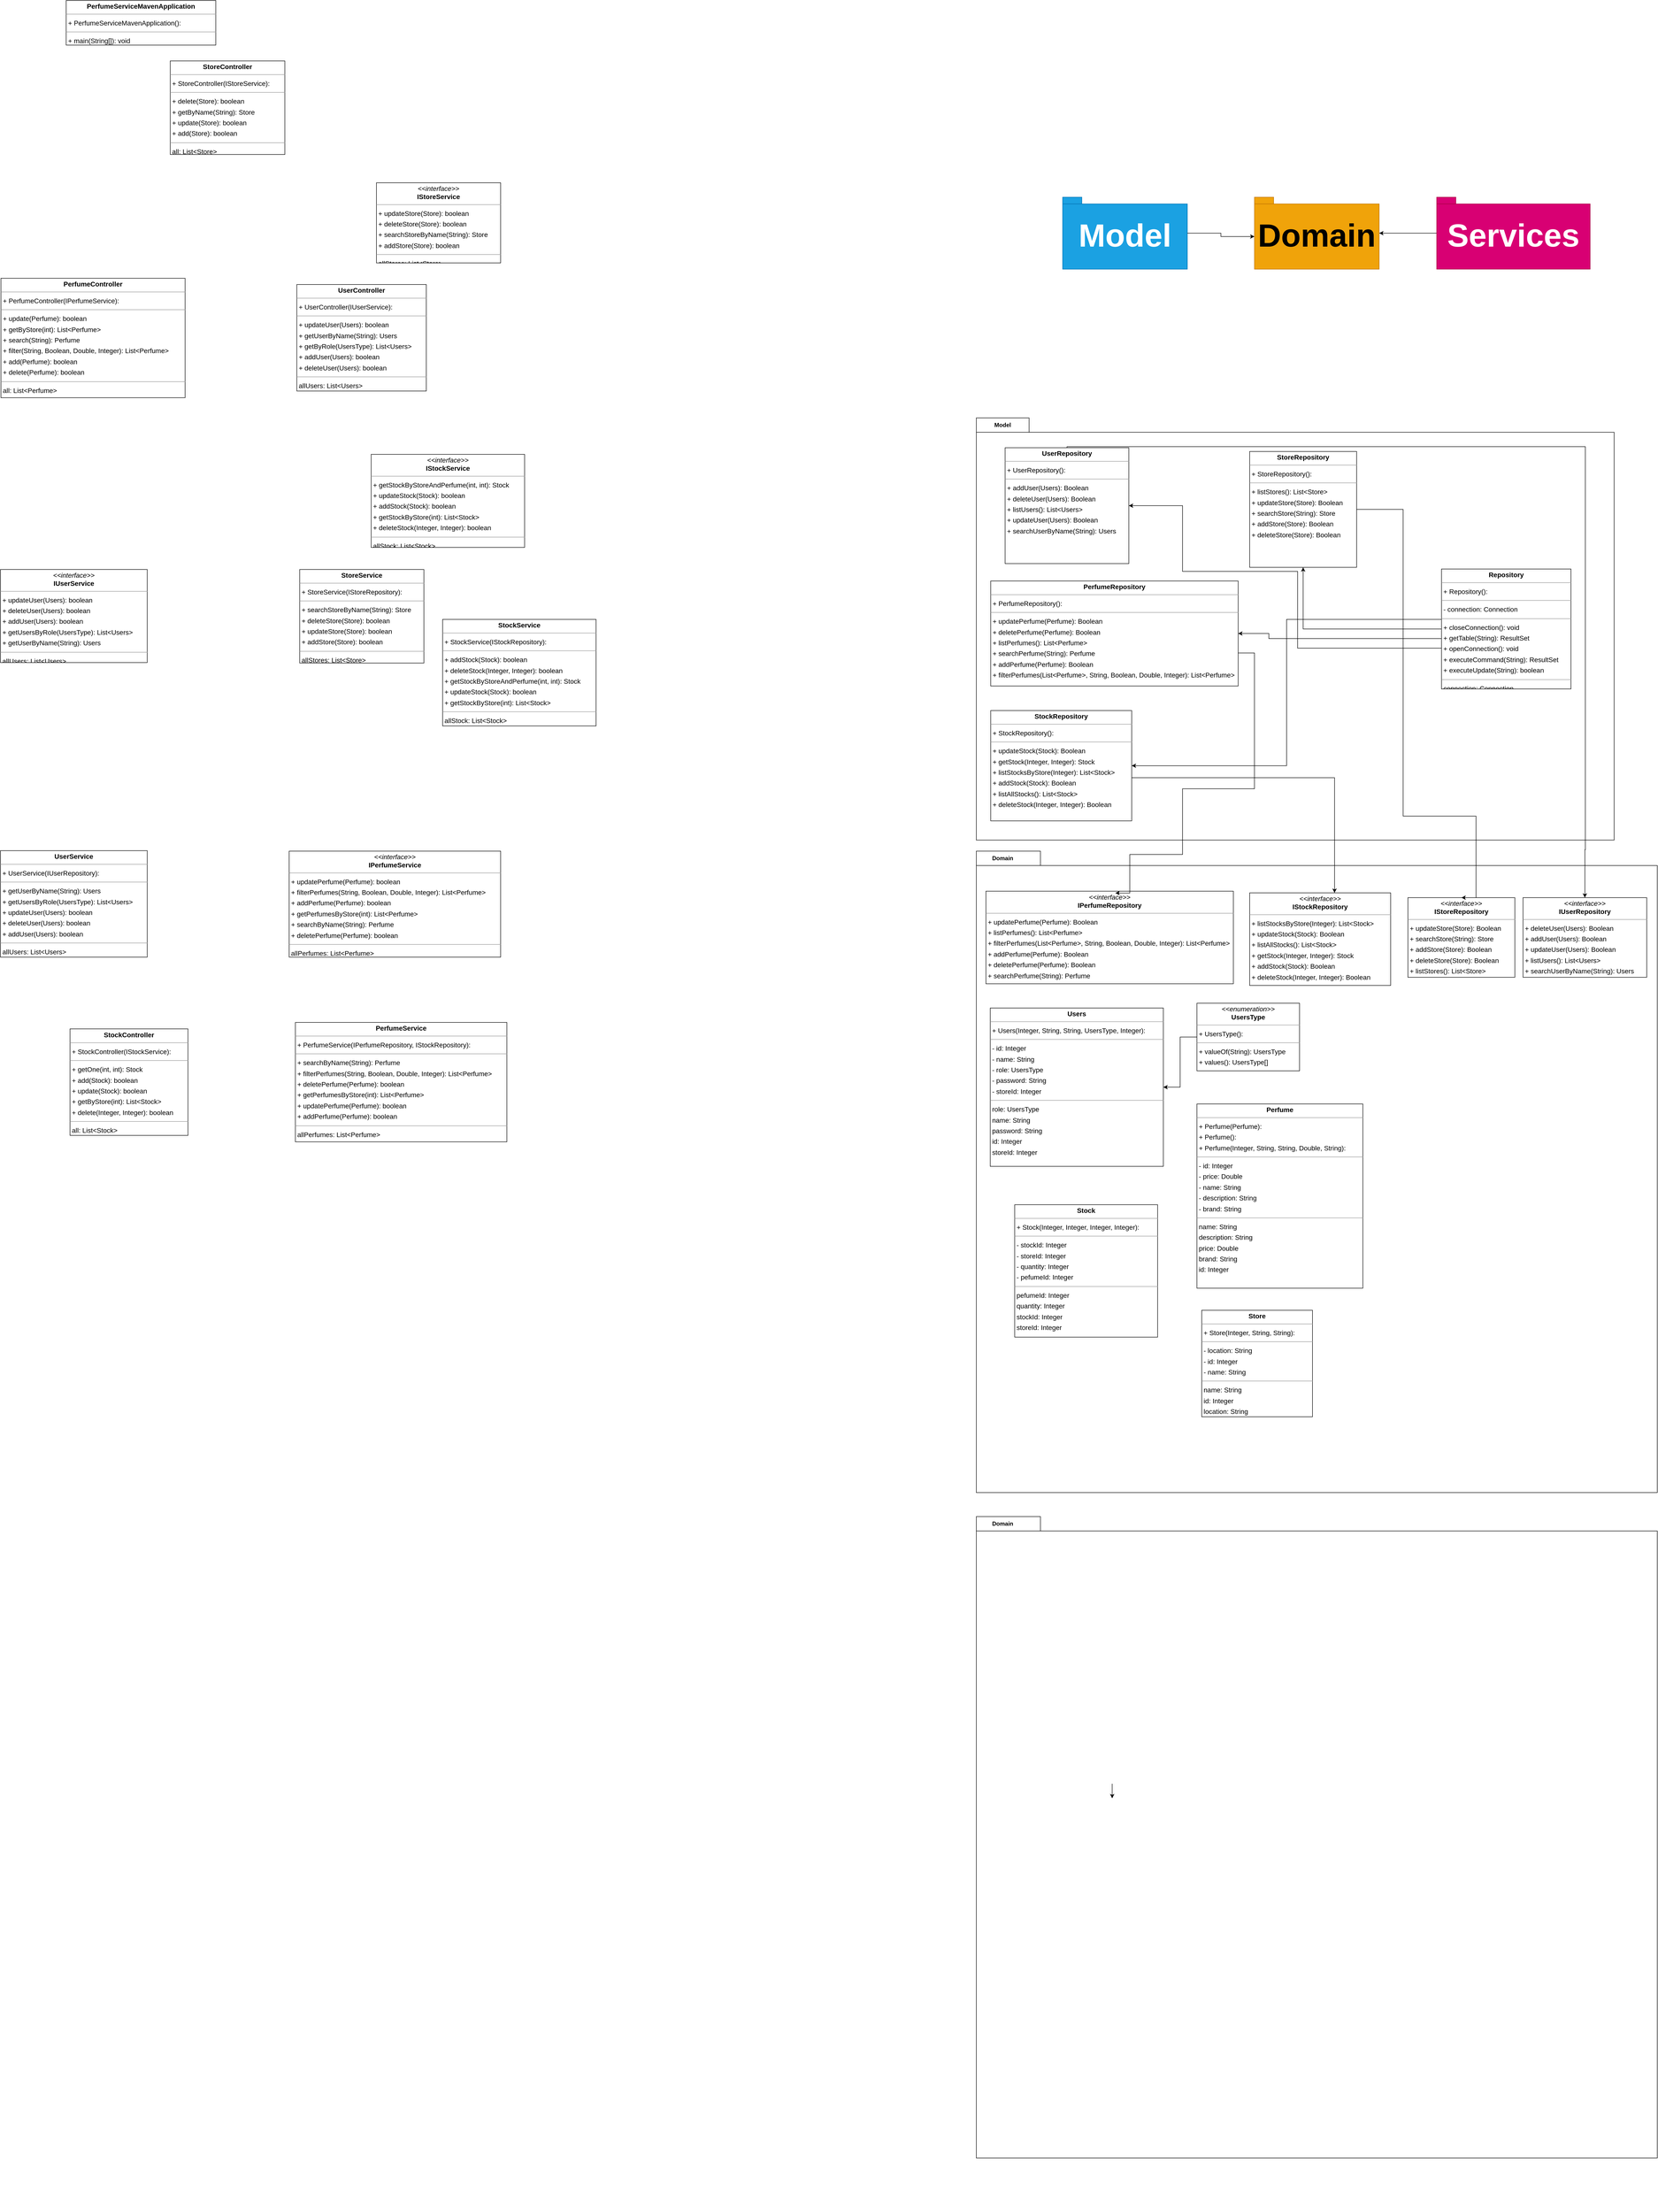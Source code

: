 <mxfile version="27.0.9">
  <diagram id="u5KrdOL9-9HptxetqhuU" name="Page-1">
    <mxGraphModel dx="7368" dy="2904" grid="1" gridSize="10" guides="1" tooltips="1" connect="1" arrows="1" fold="1" page="0" pageScale="1" pageWidth="850" pageHeight="1100" background="none" math="0" shadow="0">
      <root>
        <mxCell id="0" />
        <mxCell id="1" parent="0" />
        <mxCell id="node11" value="&lt;p style=&quot;margin:0px;margin-top:4px;text-align:center;&quot;&gt;&lt;i&gt;&amp;lt;&amp;lt;interface&amp;gt;&amp;gt;&lt;/i&gt;&lt;br/&gt;&lt;b&gt;IStockService&lt;/b&gt;&lt;/p&gt;&lt;hr size=&quot;1&quot;/&gt;&lt;p style=&quot;margin:0 0 0 4px;line-height:1.6;&quot;&gt;+ getStockByStoreAndPerfume(int, int): Stock&lt;br/&gt;+ updateStock(Stock): boolean&lt;br/&gt;+ addStock(Stock): boolean&lt;br/&gt;+ getStockByStore(int): List&amp;lt;Stock&amp;gt;&lt;br/&gt;+ deleteStock(Integer, Integer): boolean&lt;/p&gt;&lt;hr size=&quot;1&quot;/&gt;&lt;p style=&quot;margin:0 0 0 4px;line-height:1.6;&quot;&gt; allStock: List&amp;lt;Stock&amp;gt;&lt;/p&gt;" style="verticalAlign=top;align=left;overflow=fill;fontSize=14;fontFamily=Helvetica;html=1;rounded=0;shadow=0;comic=0;labelBackgroundColor=none;strokeWidth=1;" parent="1" vertex="1">
          <mxGeometry x="-2232" y="586" width="320" height="194" as="geometry" />
        </mxCell>
        <mxCell id="node9" value="&lt;p style=&quot;margin:0px;margin-top:4px;text-align:center;&quot;&gt;&lt;i&gt;&amp;lt;&amp;lt;interface&amp;gt;&amp;gt;&lt;/i&gt;&lt;br/&gt;&lt;b&gt;IStoreService&lt;/b&gt;&lt;/p&gt;&lt;hr size=&quot;1&quot;/&gt;&lt;p style=&quot;margin:0 0 0 4px;line-height:1.6;&quot;&gt;+ updateStore(Store): boolean&lt;br/&gt;+ deleteStore(Store): boolean&lt;br/&gt;+ searchStoreByName(String): Store&lt;br/&gt;+ addStore(Store): boolean&lt;/p&gt;&lt;hr size=&quot;1&quot;/&gt;&lt;p style=&quot;margin:0 0 0 4px;line-height:1.6;&quot;&gt; allStores: List&amp;lt;Store&amp;gt;&lt;/p&gt;" style="verticalAlign=top;align=left;overflow=fill;fontSize=14;fontFamily=Helvetica;html=1;rounded=0;shadow=0;comic=0;labelBackgroundColor=none;strokeWidth=1;" parent="1" vertex="1">
          <mxGeometry x="-2221" y="20" width="259" height="167" as="geometry" />
        </mxCell>
        <mxCell id="node22" value="&lt;p style=&quot;margin:0px;margin-top:4px;text-align:center;&quot;&gt;&lt;i&gt;&amp;lt;&amp;lt;interface&amp;gt;&amp;gt;&lt;/i&gt;&lt;br/&gt;&lt;b&gt;IUserService&lt;/b&gt;&lt;/p&gt;&lt;hr size=&quot;1&quot;/&gt;&lt;p style=&quot;margin:0 0 0 4px;line-height:1.6;&quot;&gt;+ updateUser(Users): boolean&lt;br/&gt;+ deleteUser(Users): boolean&lt;br/&gt;+ addUser(Users): boolean&lt;br/&gt;+ getUsersByRole(UsersType): List&amp;lt;Users&amp;gt;&lt;br/&gt;+ getUserByName(String): Users&lt;/p&gt;&lt;hr size=&quot;1&quot;/&gt;&lt;p style=&quot;margin:0 0 0 4px;line-height:1.6;&quot;&gt; allUsers: List&amp;lt;Users&amp;gt;&lt;/p&gt;" style="verticalAlign=top;align=left;overflow=fill;fontSize=14;fontFamily=Helvetica;html=1;rounded=0;shadow=0;comic=0;labelBackgroundColor=none;strokeWidth=1;" parent="1" vertex="1">
          <mxGeometry x="-3005" y="826" width="306" height="194" as="geometry" />
        </mxCell>
        <mxCell id="node15" value="&lt;p style=&quot;margin:0px;margin-top:4px;text-align:center;&quot;&gt;&lt;b&gt;PerfumeController&lt;/b&gt;&lt;/p&gt;&lt;hr size=&quot;1&quot;/&gt;&lt;p style=&quot;margin:0 0 0 4px;line-height:1.6;&quot;&gt;+ PerfumeController(IPerfumeService): &lt;/p&gt;&lt;hr size=&quot;1&quot;/&gt;&lt;p style=&quot;margin:0 0 0 4px;line-height:1.6;&quot;&gt;+ update(Perfume): boolean&lt;br/&gt;+ getByStore(int): List&amp;lt;Perfume&amp;gt;&lt;br/&gt;+ search(String): Perfume&lt;br/&gt;+ filter(String, Boolean, Double, Integer): List&amp;lt;Perfume&amp;gt;&lt;br/&gt;+ add(Perfume): boolean&lt;br/&gt;+ delete(Perfume): boolean&lt;/p&gt;&lt;hr size=&quot;1&quot;/&gt;&lt;p style=&quot;margin:0 0 0 4px;line-height:1.6;&quot;&gt; all: List&amp;lt;Perfume&amp;gt;&lt;/p&gt;" style="verticalAlign=top;align=left;overflow=fill;fontSize=14;fontFamily=Helvetica;html=1;rounded=0;shadow=0;comic=0;labelBackgroundColor=none;strokeWidth=1;" parent="1" vertex="1">
          <mxGeometry x="-3004" y="219" width="384" height="249" as="geometry" />
        </mxCell>
        <mxCell id="node2" value="&lt;p style=&quot;margin:0px;margin-top:4px;text-align:center;&quot;&gt;&lt;b&gt;PerfumeServiceMavenApplication&lt;/b&gt;&lt;/p&gt;&lt;hr size=&quot;1&quot;/&gt;&lt;p style=&quot;margin:0 0 0 4px;line-height:1.6;&quot;&gt;+ PerfumeServiceMavenApplication(): &lt;/p&gt;&lt;hr size=&quot;1&quot;/&gt;&lt;p style=&quot;margin:0 0 0 4px;line-height:1.6;&quot;&gt;+ main(String[]): void&lt;/p&gt;" style="verticalAlign=top;align=left;overflow=fill;fontSize=14;fontFamily=Helvetica;html=1;rounded=0;shadow=0;comic=0;labelBackgroundColor=none;strokeWidth=1;" parent="1" vertex="1">
          <mxGeometry x="-2868" y="-360" width="312" height="93" as="geometry" />
        </mxCell>
        <mxCell id="node13" value="&lt;p style=&quot;margin:0px;margin-top:4px;text-align:center;&quot;&gt;&lt;b&gt;StockService&lt;/b&gt;&lt;/p&gt;&lt;hr size=&quot;1&quot;/&gt;&lt;p style=&quot;margin:0 0 0 4px;line-height:1.6;&quot;&gt;+ StockService(IStockRepository): &lt;/p&gt;&lt;hr size=&quot;1&quot;/&gt;&lt;p style=&quot;margin:0 0 0 4px;line-height:1.6;&quot;&gt;+ addStock(Stock): boolean&lt;br/&gt;+ deleteStock(Integer, Integer): boolean&lt;br/&gt;+ getStockByStoreAndPerfume(int, int): Stock&lt;br/&gt;+ updateStock(Stock): boolean&lt;br/&gt;+ getStockByStore(int): List&amp;lt;Stock&amp;gt;&lt;/p&gt;&lt;hr size=&quot;1&quot;/&gt;&lt;p style=&quot;margin:0 0 0 4px;line-height:1.6;&quot;&gt; allStock: List&amp;lt;Stock&amp;gt;&lt;/p&gt;" style="verticalAlign=top;align=left;overflow=fill;fontSize=14;fontFamily=Helvetica;html=1;rounded=0;shadow=0;comic=0;labelBackgroundColor=none;strokeWidth=1;" parent="1" vertex="1">
          <mxGeometry x="-2083" y="930" width="320" height="222" as="geometry" />
        </mxCell>
        <mxCell id="node1" value="&lt;p style=&quot;margin:0px;margin-top:4px;text-align:center;&quot;&gt;&lt;b&gt;StoreController&lt;/b&gt;&lt;/p&gt;&lt;hr size=&quot;1&quot;/&gt;&lt;p style=&quot;margin:0 0 0 4px;line-height:1.6;&quot;&gt;+ StoreController(IStoreService): &lt;/p&gt;&lt;hr size=&quot;1&quot;/&gt;&lt;p style=&quot;margin:0 0 0 4px;line-height:1.6;&quot;&gt;+ delete(Store): boolean&lt;br/&gt;+ getByName(String): Store&lt;br/&gt;+ update(Store): boolean&lt;br/&gt;+ add(Store): boolean&lt;/p&gt;&lt;hr size=&quot;1&quot;/&gt;&lt;p style=&quot;margin:0 0 0 4px;line-height:1.6;&quot;&gt; all: List&amp;lt;Store&amp;gt;&lt;/p&gt;" style="verticalAlign=top;align=left;overflow=fill;fontSize=14;fontFamily=Helvetica;html=1;rounded=0;shadow=0;comic=0;labelBackgroundColor=none;strokeWidth=1;" parent="1" vertex="1">
          <mxGeometry x="-2651" y="-234" width="239" height="195" as="geometry" />
        </mxCell>
        <mxCell id="node7" value="&lt;p style=&quot;margin:0px;margin-top:4px;text-align:center;&quot;&gt;&lt;b&gt;StoreService&lt;/b&gt;&lt;/p&gt;&lt;hr size=&quot;1&quot;/&gt;&lt;p style=&quot;margin:0 0 0 4px;line-height:1.6;&quot;&gt;+ StoreService(IStoreRepository): &lt;/p&gt;&lt;hr size=&quot;1&quot;/&gt;&lt;p style=&quot;margin:0 0 0 4px;line-height:1.6;&quot;&gt;+ searchStoreByName(String): Store&lt;br/&gt;+ deleteStore(Store): boolean&lt;br/&gt;+ updateStore(Store): boolean&lt;br/&gt;+ addStore(Store): boolean&lt;/p&gt;&lt;hr size=&quot;1&quot;/&gt;&lt;p style=&quot;margin:0 0 0 4px;line-height:1.6;&quot;&gt; allStores: List&amp;lt;Store&amp;gt;&lt;/p&gt;" style="verticalAlign=top;align=left;overflow=fill;fontSize=14;fontFamily=Helvetica;html=1;rounded=0;shadow=0;comic=0;labelBackgroundColor=none;strokeWidth=1;" parent="1" vertex="1">
          <mxGeometry x="-2381" y="826" width="259" height="195" as="geometry" />
        </mxCell>
        <mxCell id="node8" value="&lt;p style=&quot;margin:0px;margin-top:4px;text-align:center;&quot;&gt;&lt;b&gt;UserController&lt;/b&gt;&lt;/p&gt;&lt;hr size=&quot;1&quot;/&gt;&lt;p style=&quot;margin:0 0 0 4px;line-height:1.6;&quot;&gt;+ UserController(IUserService): &lt;/p&gt;&lt;hr size=&quot;1&quot;/&gt;&lt;p style=&quot;margin:0 0 0 4px;line-height:1.6;&quot;&gt;+ updateUser(Users): boolean&lt;br/&gt;+ getUserByName(String): Users&lt;br/&gt;+ getByRole(UsersType): List&amp;lt;Users&amp;gt;&lt;br/&gt;+ addUser(Users): boolean&lt;br/&gt;+ deleteUser(Users): boolean&lt;/p&gt;&lt;hr size=&quot;1&quot;/&gt;&lt;p style=&quot;margin:0 0 0 4px;line-height:1.6;&quot;&gt; allUsers: List&amp;lt;Users&amp;gt;&lt;/p&gt;" style="verticalAlign=top;align=left;overflow=fill;fontSize=14;fontFamily=Helvetica;html=1;rounded=0;shadow=0;comic=0;labelBackgroundColor=none;strokeWidth=1;" parent="1" vertex="1">
          <mxGeometry x="-2387" y="232" width="270" height="222" as="geometry" />
        </mxCell>
        <mxCell id="node21" value="&lt;p style=&quot;margin:0px;margin-top:4px;text-align:center;&quot;&gt;&lt;b&gt;UserService&lt;/b&gt;&lt;/p&gt;&lt;hr size=&quot;1&quot;/&gt;&lt;p style=&quot;margin:0 0 0 4px;line-height:1.6;&quot;&gt;+ UserService(IUserRepository): &lt;/p&gt;&lt;hr size=&quot;1&quot;/&gt;&lt;p style=&quot;margin:0 0 0 4px;line-height:1.6;&quot;&gt;+ getUserByName(String): Users&lt;br/&gt;+ getUsersByRole(UsersType): List&amp;lt;Users&amp;gt;&lt;br/&gt;+ updateUser(Users): boolean&lt;br/&gt;+ deleteUser(Users): boolean&lt;br/&gt;+ addUser(Users): boolean&lt;/p&gt;&lt;hr size=&quot;1&quot;/&gt;&lt;p style=&quot;margin:0 0 0 4px;line-height:1.6;&quot;&gt; allUsers: List&amp;lt;Users&amp;gt;&lt;/p&gt;" style="verticalAlign=top;align=left;overflow=fill;fontSize=14;fontFamily=Helvetica;html=1;rounded=0;shadow=0;comic=0;labelBackgroundColor=none;strokeWidth=1;" parent="1" vertex="1">
          <mxGeometry x="-3005" y="1412" width="306" height="222" as="geometry" />
        </mxCell>
        <mxCell id="lcvftNJlrSMsZ2YS-3Oc-1" value="&lt;font style=&quot;font-size: 67px;&quot;&gt;Model&lt;/font&gt;" style="shape=folder;fontStyle=1;spacingTop=10;tabWidth=40;tabHeight=14;tabPosition=left;html=1;whiteSpace=wrap;fillColor=#1ba1e2;fontColor=#ffffff;strokeColor=#006EAF;" vertex="1" parent="1">
          <mxGeometry x="-790" y="50" width="260" height="150" as="geometry" />
        </mxCell>
        <mxCell id="lcvftNJlrSMsZ2YS-3Oc-3" value="&lt;font style=&quot;font-size: 67px;&quot;&gt;Domain&lt;/font&gt;" style="shape=folder;fontStyle=1;spacingTop=10;tabWidth=40;tabHeight=14;tabPosition=left;html=1;whiteSpace=wrap;fillColor=#f0a30a;fontColor=#000000;strokeColor=#BD7000;" vertex="1" parent="1">
          <mxGeometry x="-390" y="50" width="260" height="150" as="geometry" />
        </mxCell>
        <mxCell id="lcvftNJlrSMsZ2YS-3Oc-6" style="edgeStyle=orthogonalEdgeStyle;rounded=0;orthogonalLoop=1;jettySize=auto;html=1;" edge="1" parent="1" source="lcvftNJlrSMsZ2YS-3Oc-4" target="lcvftNJlrSMsZ2YS-3Oc-3">
          <mxGeometry relative="1" as="geometry" />
        </mxCell>
        <mxCell id="lcvftNJlrSMsZ2YS-3Oc-4" value="&lt;font style=&quot;font-size: 67px;&quot;&gt;Services&lt;/font&gt;" style="shape=folder;fontStyle=1;spacingTop=10;tabWidth=40;tabHeight=14;tabPosition=left;html=1;whiteSpace=wrap;fillColor=#d80073;fontColor=#ffffff;strokeColor=#A50040;" vertex="1" parent="1">
          <mxGeometry x="-10" y="50" width="320" height="150" as="geometry" />
        </mxCell>
        <mxCell id="lcvftNJlrSMsZ2YS-3Oc-5" style="edgeStyle=orthogonalEdgeStyle;rounded=0;orthogonalLoop=1;jettySize=auto;html=1;entryX=0;entryY=0;entryDx=0;entryDy=82;entryPerimeter=0;" edge="1" parent="1" source="lcvftNJlrSMsZ2YS-3Oc-1" target="lcvftNJlrSMsZ2YS-3Oc-3">
          <mxGeometry relative="1" as="geometry" />
        </mxCell>
        <mxCell id="lcvftNJlrSMsZ2YS-3Oc-7" value="Model" style="shape=folder;fontStyle=1;tabWidth=110;tabHeight=30;tabPosition=left;html=1;boundedLbl=1;labelInHeader=1;container=1;collapsible=0;whiteSpace=wrap;" vertex="1" parent="1">
          <mxGeometry x="-970" y="510" width="1330" height="880" as="geometry" />
        </mxCell>
        <mxCell id="lcvftNJlrSMsZ2YS-3Oc-8" value="" style="html=1;strokeColor=none;resizeWidth=1;resizeHeight=1;fillColor=none;part=1;connectable=0;allowArrows=0;deletable=0;whiteSpace=wrap;" vertex="1" parent="lcvftNJlrSMsZ2YS-3Oc-7">
          <mxGeometry width="1330" height="933.522" relative="1" as="geometry">
            <mxPoint y="30" as="offset" />
          </mxGeometry>
        </mxCell>
        <mxCell id="node0" value="&lt;p style=&quot;margin:0px;margin-top:4px;text-align:center;&quot;&gt;&lt;b&gt;UserRepository&lt;/b&gt;&lt;/p&gt;&lt;hr size=&quot;1&quot;/&gt;&lt;p style=&quot;margin:0 0 0 4px;line-height:1.6;&quot;&gt;+ UserRepository(): &lt;/p&gt;&lt;hr size=&quot;1&quot;/&gt;&lt;p style=&quot;margin:0 0 0 4px;line-height:1.6;&quot;&gt;+ addUser(Users): Boolean&lt;br/&gt;+ deleteUser(Users): Boolean&lt;br/&gt;+ listUsers(): List&amp;lt;Users&amp;gt;&lt;br/&gt;+ updateUser(Users): Boolean&lt;br/&gt;+ searchUserByName(String): Users&lt;/p&gt;" style="verticalAlign=top;align=left;overflow=fill;fontSize=14;fontFamily=Helvetica;html=1;rounded=0;shadow=0;comic=0;labelBackgroundColor=none;strokeWidth=1;" parent="lcvftNJlrSMsZ2YS-3Oc-7" vertex="1">
          <mxGeometry x="60" y="62.235" width="258" height="241.471" as="geometry" />
        </mxCell>
        <mxCell id="node14" value="&lt;p style=&quot;margin:0px;margin-top:4px;text-align:center;&quot;&gt;&lt;b&gt;StoreRepository&lt;/b&gt;&lt;/p&gt;&lt;hr size=&quot;1&quot;/&gt;&lt;p style=&quot;margin:0 0 0 4px;line-height:1.6;&quot;&gt;+ StoreRepository(): &lt;/p&gt;&lt;hr size=&quot;1&quot;/&gt;&lt;p style=&quot;margin:0 0 0 4px;line-height:1.6;&quot;&gt;+ listStores(): List&amp;lt;Store&amp;gt;&lt;br/&gt;+ updateStore(Store): Boolean&lt;br/&gt;+ searchStore(String): Store&lt;br/&gt;+ addStore(Store): Boolean&lt;br/&gt;+ deleteStore(Store): Boolean&lt;/p&gt;" style="verticalAlign=top;align=left;overflow=fill;fontSize=14;fontFamily=Helvetica;html=1;rounded=0;shadow=0;comic=0;labelBackgroundColor=none;strokeWidth=1;" parent="lcvftNJlrSMsZ2YS-3Oc-7" vertex="1">
          <mxGeometry x="570" y="70.0" width="223" height="241.471" as="geometry" />
        </mxCell>
        <mxCell id="node4" value="&lt;p style=&quot;margin:0px;margin-top:4px;text-align:center;&quot;&gt;&lt;b&gt;PerfumeRepository&lt;/b&gt;&lt;/p&gt;&lt;hr size=&quot;1&quot;/&gt;&lt;p style=&quot;margin:0 0 0 4px;line-height:1.6;&quot;&gt;+ PerfumeRepository(): &lt;/p&gt;&lt;hr size=&quot;1&quot;/&gt;&lt;p style=&quot;margin:0 0 0 4px;line-height:1.6;&quot;&gt;+ updatePerfume(Perfume): Boolean&lt;br/&gt;+ deletePerfume(Perfume): Boolean&lt;br/&gt;+ listPerfumes(): List&amp;lt;Perfume&amp;gt;&lt;br/&gt;+ searchPerfume(String): Perfume&lt;br/&gt;+ addPerfume(Perfume): Boolean&lt;br/&gt;+ filterPerfumes(List&amp;lt;Perfume&amp;gt;, String, Boolean, Double, Integer): List&amp;lt;Perfume&amp;gt;&lt;/p&gt;" style="verticalAlign=top;align=left;overflow=fill;fontSize=14;fontFamily=Helvetica;html=1;rounded=0;shadow=0;comic=0;labelBackgroundColor=none;strokeWidth=1;" parent="lcvftNJlrSMsZ2YS-3Oc-7" vertex="1">
          <mxGeometry x="30" y="340" width="516" height="218.83" as="geometry" />
        </mxCell>
        <mxCell id="node24" value="&lt;p style=&quot;margin:0px;margin-top:4px;text-align:center;&quot;&gt;&lt;b&gt;StockRepository&lt;/b&gt;&lt;/p&gt;&lt;hr size=&quot;1&quot;/&gt;&lt;p style=&quot;margin:0 0 0 4px;line-height:1.6;&quot;&gt;+ StockRepository(): &lt;/p&gt;&lt;hr size=&quot;1&quot;/&gt;&lt;p style=&quot;margin:0 0 0 4px;line-height:1.6;&quot;&gt;+ updateStock(Stock): Boolean&lt;br/&gt;+ getStock(Integer, Integer): Stock&lt;br/&gt;+ listStocksByStore(Integer): List&amp;lt;Stock&amp;gt;&lt;br/&gt;+ addStock(Stock): Boolean&lt;br/&gt;+ listAllStocks(): List&amp;lt;Stock&amp;gt;&lt;br/&gt;+ deleteStock(Integer, Integer): Boolean&lt;/p&gt;" style="verticalAlign=top;align=left;overflow=fill;fontSize=14;fontFamily=Helvetica;html=1;rounded=0;shadow=0;comic=0;labelBackgroundColor=none;strokeWidth=1;" parent="lcvftNJlrSMsZ2YS-3Oc-7" vertex="1">
          <mxGeometry x="30" y="610" width="294" height="230" as="geometry" />
        </mxCell>
        <mxCell id="lcvftNJlrSMsZ2YS-3Oc-12" style="edgeStyle=orthogonalEdgeStyle;rounded=0;orthogonalLoop=1;jettySize=auto;html=1;" edge="1" parent="lcvftNJlrSMsZ2YS-3Oc-7" source="node20" target="node14">
          <mxGeometry relative="1" as="geometry" />
        </mxCell>
        <mxCell id="lcvftNJlrSMsZ2YS-3Oc-13" style="edgeStyle=orthogonalEdgeStyle;rounded=0;orthogonalLoop=1;jettySize=auto;html=1;exitX=0;exitY=0.5;exitDx=0;exitDy=0;entryX=1;entryY=0.5;entryDx=0;entryDy=0;" edge="1" parent="lcvftNJlrSMsZ2YS-3Oc-7" source="node20" target="node0">
          <mxGeometry relative="1" as="geometry">
            <Array as="points">
              <mxPoint x="970" y="480" />
              <mxPoint x="670" y="480" />
              <mxPoint x="670" y="320" />
              <mxPoint x="430" y="320" />
              <mxPoint x="430" y="183" />
            </Array>
          </mxGeometry>
        </mxCell>
        <mxCell id="lcvftNJlrSMsZ2YS-3Oc-15" style="edgeStyle=orthogonalEdgeStyle;rounded=0;orthogonalLoop=1;jettySize=auto;html=1;entryX=1;entryY=0.5;entryDx=0;entryDy=0;" edge="1" parent="lcvftNJlrSMsZ2YS-3Oc-7" source="node20" target="node4">
          <mxGeometry relative="1" as="geometry">
            <Array as="points">
              <mxPoint x="610" y="460" />
              <mxPoint x="610" y="449" />
            </Array>
          </mxGeometry>
        </mxCell>
        <mxCell id="lcvftNJlrSMsZ2YS-3Oc-16" style="edgeStyle=orthogonalEdgeStyle;rounded=0;orthogonalLoop=1;jettySize=auto;html=1;entryX=1;entryY=0.5;entryDx=0;entryDy=0;" edge="1" parent="lcvftNJlrSMsZ2YS-3Oc-7" source="node20" target="node24">
          <mxGeometry relative="1" as="geometry">
            <Array as="points">
              <mxPoint x="647" y="420" />
              <mxPoint x="647" y="725" />
            </Array>
          </mxGeometry>
        </mxCell>
        <mxCell id="node20" value="&lt;p style=&quot;margin:0px;margin-top:4px;text-align:center;&quot;&gt;&lt;b&gt;Repository&lt;/b&gt;&lt;/p&gt;&lt;hr size=&quot;1&quot;/&gt;&lt;p style=&quot;margin:0 0 0 4px;line-height:1.6;&quot;&gt;+ Repository(): &lt;/p&gt;&lt;hr size=&quot;1&quot;/&gt;&lt;p style=&quot;margin:0 0 0 4px;line-height:1.6;&quot;&gt;- connection: Connection&lt;/p&gt;&lt;hr size=&quot;1&quot;/&gt;&lt;p style=&quot;margin:0 0 0 4px;line-height:1.6;&quot;&gt;+ closeConnection(): void&lt;br/&gt;+ getTable(String): ResultSet&lt;br/&gt;+ openConnection(): void&lt;br/&gt;+ executeCommand(String): ResultSet&lt;br/&gt;+ executeUpdate(String): boolean&lt;/p&gt;&lt;hr size=&quot;1&quot;/&gt;&lt;p style=&quot;margin:0 0 0 4px;line-height:1.6;&quot;&gt; connection: Connection&lt;/p&gt;" style="verticalAlign=top;align=left;overflow=fill;fontSize=14;fontFamily=Helvetica;html=1;rounded=0;shadow=0;comic=0;labelBackgroundColor=none;strokeWidth=1;" parent="lcvftNJlrSMsZ2YS-3Oc-7" vertex="1">
          <mxGeometry x="970" y="315" width="270" height="250" as="geometry" />
        </mxCell>
        <mxCell id="Dhjnj_qx2V3kFuxRjcvy-1" value="Domain" style="shape=folder;fontStyle=1;tabWidth=110;tabHeight=30;tabPosition=left;html=1;boundedLbl=1;labelInHeader=1;container=1;collapsible=0;whiteSpace=wrap;" vertex="1" parent="1">
          <mxGeometry x="-970" y="1413" width="1420" height="1337" as="geometry" />
        </mxCell>
        <mxCell id="Dhjnj_qx2V3kFuxRjcvy-2" value="" style="html=1;strokeColor=none;resizeWidth=1;resizeHeight=1;fillColor=none;part=1;connectable=0;allowArrows=0;deletable=0;whiteSpace=wrap;" vertex="1" parent="Dhjnj_qx2V3kFuxRjcvy-1">
          <mxGeometry width="1380" height="1418.317" relative="1" as="geometry">
            <mxPoint y="30" as="offset" />
          </mxGeometry>
        </mxCell>
        <mxCell id="Dhjnj_qx2V3kFuxRjcvy-12" style="edgeStyle=orthogonalEdgeStyle;rounded=0;orthogonalLoop=1;jettySize=auto;html=1;" edge="1" parent="Dhjnj_qx2V3kFuxRjcvy-1">
          <mxGeometry relative="1" as="geometry">
            <mxPoint x="283.263" y="556.83" as="sourcePoint" />
            <mxPoint x="283.263" y="587.216" as="targetPoint" />
          </mxGeometry>
        </mxCell>
        <mxCell id="node19" value="&lt;p style=&quot;margin:0px;margin-top:4px;text-align:center;&quot;&gt;&lt;b&gt;Perfume&lt;/b&gt;&lt;/p&gt;&lt;hr size=&quot;1&quot;/&gt;&lt;p style=&quot;margin:0 0 0 4px;line-height:1.6;&quot;&gt;+ Perfume(Perfume): &lt;br/&gt;+ Perfume(): &lt;br/&gt;+ Perfume(Integer, String, String, Double, String): &lt;/p&gt;&lt;hr size=&quot;1&quot;/&gt;&lt;p style=&quot;margin:0 0 0 4px;line-height:1.6;&quot;&gt;- id: Integer&lt;br/&gt;- price: Double&lt;br/&gt;- name: String&lt;br/&gt;- description: String&lt;br/&gt;- brand: String&lt;/p&gt;&lt;hr size=&quot;1&quot;/&gt;&lt;p style=&quot;margin:0 0 0 4px;line-height:1.6;&quot;&gt; name: String&lt;br/&gt; description: String&lt;br/&gt; price: Double&lt;br/&gt; brand: String&lt;br/&gt; id: Integer&lt;/p&gt;" style="verticalAlign=top;align=left;overflow=fill;fontSize=14;fontFamily=Helvetica;html=1;rounded=0;shadow=0;comic=0;labelBackgroundColor=none;strokeWidth=1;" parent="Dhjnj_qx2V3kFuxRjcvy-1" vertex="1">
          <mxGeometry x="460" y="527" width="346" height="384" as="geometry" />
        </mxCell>
        <mxCell id="node23" value="&lt;p style=&quot;margin:0px;margin-top:4px;text-align:center;&quot;&gt;&lt;i&gt;&amp;lt;&amp;lt;interface&amp;gt;&amp;gt;&lt;/i&gt;&lt;br/&gt;&lt;b&gt;IPerfumeRepository&lt;/b&gt;&lt;/p&gt;&lt;hr size=&quot;1&quot;/&gt;&lt;p style=&quot;margin:0 0 0 4px;line-height:1.6;&quot;&gt;+ updatePerfume(Perfume): Boolean&lt;br/&gt;+ listPerfumes(): List&amp;lt;Perfume&amp;gt;&lt;br/&gt;+ filterPerfumes(List&amp;lt;Perfume&amp;gt;, String, Boolean, Double, Integer): List&amp;lt;Perfume&amp;gt;&lt;br/&gt;+ addPerfume(Perfume): Boolean&lt;br/&gt;+ deletePerfume(Perfume): Boolean&lt;br/&gt;+ searchPerfume(String): Perfume&lt;/p&gt;" style="verticalAlign=top;align=left;overflow=fill;fontSize=14;fontFamily=Helvetica;html=1;rounded=0;shadow=0;comic=0;labelBackgroundColor=none;strokeWidth=1;" parent="Dhjnj_qx2V3kFuxRjcvy-1" vertex="1">
          <mxGeometry x="20" y="83.5" width="516" height="193" as="geometry" />
        </mxCell>
        <mxCell id="node18" value="&lt;p style=&quot;margin:0px;margin-top:4px;text-align:center;&quot;&gt;&lt;b&gt;Stock&lt;/b&gt;&lt;/p&gt;&lt;hr size=&quot;1&quot;/&gt;&lt;p style=&quot;margin:0 0 0 4px;line-height:1.6;&quot;&gt;+ Stock(Integer, Integer, Integer, Integer): &lt;/p&gt;&lt;hr size=&quot;1&quot;/&gt;&lt;p style=&quot;margin:0 0 0 4px;line-height:1.6;&quot;&gt;- stockId: Integer&lt;br/&gt;- storeId: Integer&lt;br/&gt;- quantity: Integer&lt;br/&gt;- pefumeId: Integer&lt;/p&gt;&lt;hr size=&quot;1&quot;/&gt;&lt;p style=&quot;margin:0 0 0 4px;line-height:1.6;&quot;&gt; pefumeId: Integer&lt;br/&gt; quantity: Integer&lt;br/&gt; stockId: Integer&lt;br/&gt; storeId: Integer&lt;/p&gt;" style="verticalAlign=top;align=left;overflow=fill;fontSize=14;fontFamily=Helvetica;html=1;rounded=0;shadow=0;comic=0;labelBackgroundColor=none;strokeWidth=1;" parent="Dhjnj_qx2V3kFuxRjcvy-1" vertex="1">
          <mxGeometry x="80" y="737" width="298" height="276" as="geometry" />
        </mxCell>
        <mxCell id="node16" value="&lt;p style=&quot;margin:0px;margin-top:4px;text-align:center;&quot;&gt;&lt;b&gt;Store&lt;/b&gt;&lt;/p&gt;&lt;hr size=&quot;1&quot;/&gt;&lt;p style=&quot;margin:0 0 0 4px;line-height:1.6;&quot;&gt;+ Store(Integer, String, String): &lt;/p&gt;&lt;hr size=&quot;1&quot;/&gt;&lt;p style=&quot;margin:0 0 0 4px;line-height:1.6;&quot;&gt;- location: String&lt;br/&gt;- id: Integer&lt;br/&gt;- name: String&lt;/p&gt;&lt;hr size=&quot;1&quot;/&gt;&lt;p style=&quot;margin:0 0 0 4px;line-height:1.6;&quot;&gt; name: String&lt;br/&gt; id: Integer&lt;br/&gt; location: String&lt;/p&gt;" style="verticalAlign=top;align=left;overflow=fill;fontSize=14;fontFamily=Helvetica;html=1;rounded=0;shadow=0;comic=0;labelBackgroundColor=none;strokeWidth=1;" parent="Dhjnj_qx2V3kFuxRjcvy-1" vertex="1">
          <mxGeometry x="470" y="957" width="231" height="222" as="geometry" />
        </mxCell>
        <mxCell id="node12" value="&lt;p style=&quot;margin:0px;margin-top:4px;text-align:center;&quot;&gt;&lt;i&gt;&amp;lt;&amp;lt;interface&amp;gt;&amp;gt;&lt;/i&gt;&lt;br/&gt;&lt;b&gt;IStoreRepository&lt;/b&gt;&lt;/p&gt;&lt;hr size=&quot;1&quot;/&gt;&lt;p style=&quot;margin:0 0 0 4px;line-height:1.6;&quot;&gt;+ updateStore(Store): Boolean&lt;br/&gt;+ searchStore(String): Store&lt;br/&gt;+ addStore(Store): Boolean&lt;br/&gt;+ deleteStore(Store): Boolean&lt;br/&gt;+ listStores(): List&amp;lt;Store&amp;gt;&lt;/p&gt;" style="verticalAlign=top;align=left;overflow=fill;fontSize=14;fontFamily=Helvetica;html=1;rounded=0;shadow=0;comic=0;labelBackgroundColor=none;strokeWidth=1;" parent="Dhjnj_qx2V3kFuxRjcvy-1" vertex="1">
          <mxGeometry x="900" y="97" width="223" height="166" as="geometry" />
        </mxCell>
        <mxCell id="Dhjnj_qx2V3kFuxRjcvy-18" style="edgeStyle=orthogonalEdgeStyle;rounded=0;orthogonalLoop=1;jettySize=auto;html=1;" edge="1" parent="Dhjnj_qx2V3kFuxRjcvy-1" source="node5" target="node3">
          <mxGeometry relative="1" as="geometry" />
        </mxCell>
        <mxCell id="node5" value="&lt;p style=&quot;margin:0px;margin-top:4px;text-align:center;&quot;&gt;&lt;i&gt;&amp;lt;&amp;lt;enumeration&amp;gt;&amp;gt;&lt;/i&gt;&lt;br/&gt;&lt;b&gt;UsersType&lt;/b&gt;&lt;/p&gt;&lt;hr size=&quot;1&quot;/&gt;&lt;p style=&quot;margin:0 0 0 4px;line-height:1.6;&quot;&gt;+ UsersType(): &lt;/p&gt;&lt;hr size=&quot;1&quot;/&gt;&lt;p style=&quot;margin:0 0 0 4px;line-height:1.6;&quot;&gt;+ valueOf(String): UsersType&lt;br/&gt;+ values(): UsersType[]&lt;/p&gt;" style="verticalAlign=top;align=left;overflow=fill;fontSize=14;fontFamily=Helvetica;html=1;rounded=0;shadow=0;comic=0;labelBackgroundColor=none;strokeWidth=1;" parent="Dhjnj_qx2V3kFuxRjcvy-1" vertex="1">
          <mxGeometry x="460" y="317" width="214" height="141" as="geometry" />
        </mxCell>
        <mxCell id="node3" value="&lt;p style=&quot;margin:0px;margin-top:4px;text-align:center;&quot;&gt;&lt;b&gt;Users&lt;/b&gt;&lt;/p&gt;&lt;hr size=&quot;1&quot;/&gt;&lt;p style=&quot;margin:0 0 0 4px;line-height:1.6;&quot;&gt;+ Users(Integer, String, String, UsersType, Integer): &lt;/p&gt;&lt;hr size=&quot;1&quot;/&gt;&lt;p style=&quot;margin:0 0 0 4px;line-height:1.6;&quot;&gt;- id: Integer&lt;br/&gt;- name: String&lt;br/&gt;- role: UsersType&lt;br/&gt;- password: String&lt;br/&gt;- storeId: Integer&lt;/p&gt;&lt;hr size=&quot;1&quot;/&gt;&lt;p style=&quot;margin:0 0 0 4px;line-height:1.6;&quot;&gt; role: UsersType&lt;br/&gt; name: String&lt;br/&gt; password: String&lt;br/&gt; id: Integer&lt;br/&gt; storeId: Integer&lt;/p&gt;" style="verticalAlign=top;align=left;overflow=fill;fontSize=14;fontFamily=Helvetica;html=1;rounded=0;shadow=0;comic=0;labelBackgroundColor=none;strokeWidth=1;" parent="Dhjnj_qx2V3kFuxRjcvy-1" vertex="1">
          <mxGeometry x="29" y="327" width="361" height="330" as="geometry" />
        </mxCell>
        <mxCell id="node25" value="&lt;p style=&quot;margin:0px;margin-top:4px;text-align:center;&quot;&gt;&lt;i&gt;&amp;lt;&amp;lt;interface&amp;gt;&amp;gt;&lt;/i&gt;&lt;br/&gt;&lt;b&gt;IUserRepository&lt;/b&gt;&lt;/p&gt;&lt;hr size=&quot;1&quot;/&gt;&lt;p style=&quot;margin:0 0 0 4px;line-height:1.6;&quot;&gt;+ deleteUser(Users): Boolean&lt;br/&gt;+ addUser(Users): Boolean&lt;br/&gt;+ updateUser(Users): Boolean&lt;br/&gt;+ listUsers(): List&amp;lt;Users&amp;gt;&lt;br/&gt;+ searchUserByName(String): Users&lt;/p&gt;" style="verticalAlign=top;align=left;overflow=fill;fontSize=14;fontFamily=Helvetica;html=1;rounded=0;shadow=0;comic=0;labelBackgroundColor=none;strokeWidth=1;" parent="Dhjnj_qx2V3kFuxRjcvy-1" vertex="1">
          <mxGeometry x="1140" y="97" width="258" height="166" as="geometry" />
        </mxCell>
        <mxCell id="node10" value="&lt;p style=&quot;margin:0px;margin-top:4px;text-align:center;&quot;&gt;&lt;i&gt;&amp;lt;&amp;lt;interface&amp;gt;&amp;gt;&lt;/i&gt;&lt;br/&gt;&lt;b&gt;IStockRepository&lt;/b&gt;&lt;/p&gt;&lt;hr size=&quot;1&quot;/&gt;&lt;p style=&quot;margin:0 0 0 4px;line-height:1.6;&quot;&gt;+ listStocksByStore(Integer): List&amp;lt;Stock&amp;gt;&lt;br/&gt;+ updateStock(Stock): Boolean&lt;br/&gt;+ listAllStocks(): List&amp;lt;Stock&amp;gt;&lt;br/&gt;+ getStock(Integer, Integer): Stock&lt;br/&gt;+ addStock(Stock): Boolean&lt;br/&gt;+ deleteStock(Integer, Integer): Boolean&lt;/p&gt;" style="verticalAlign=top;align=left;overflow=fill;fontSize=14;fontFamily=Helvetica;html=1;rounded=0;shadow=0;comic=0;labelBackgroundColor=none;strokeWidth=1;" parent="Dhjnj_qx2V3kFuxRjcvy-1" vertex="1">
          <mxGeometry x="570" y="87" width="294" height="193" as="geometry" />
        </mxCell>
        <mxCell id="node6" value="&lt;p style=&quot;margin:0px;margin-top:4px;text-align:center;&quot;&gt;&lt;b&gt;PerfumeService&lt;/b&gt;&lt;/p&gt;&lt;hr size=&quot;1&quot;/&gt;&lt;p style=&quot;margin:0 0 0 4px;line-height:1.6;&quot;&gt;+ PerfumeService(IPerfumeRepository, IStockRepository): &lt;/p&gt;&lt;hr size=&quot;1&quot;/&gt;&lt;p style=&quot;margin:0 0 0 4px;line-height:1.6;&quot;&gt;+ searchByName(String): Perfume&lt;br/&gt;+ filterPerfumes(String, Boolean, Double, Integer): List&amp;lt;Perfume&amp;gt;&lt;br/&gt;+ deletePerfume(Perfume): boolean&lt;br/&gt;+ getPerfumesByStore(int): List&amp;lt;Perfume&amp;gt;&lt;br/&gt;+ updatePerfume(Perfume): boolean&lt;br/&gt;+ addPerfume(Perfume): boolean&lt;/p&gt;&lt;hr size=&quot;1&quot;/&gt;&lt;p style=&quot;margin:0 0 0 4px;line-height:1.6;&quot;&gt; allPerfumes: List&amp;lt;Perfume&amp;gt;&lt;/p&gt;" style="verticalAlign=top;align=left;overflow=fill;fontSize=14;fontFamily=Helvetica;html=1;rounded=0;shadow=0;comic=0;labelBackgroundColor=none;strokeWidth=1;" parent="1" vertex="1">
          <mxGeometry x="-2390" y="1770" width="441" height="249" as="geometry" />
        </mxCell>
        <mxCell id="node17" value="&lt;p style=&quot;margin:0px;margin-top:4px;text-align:center;&quot;&gt;&lt;b&gt;StockController&lt;/b&gt;&lt;/p&gt;&lt;hr size=&quot;1&quot;/&gt;&lt;p style=&quot;margin:0 0 0 4px;line-height:1.6;&quot;&gt;+ StockController(IStockService): &lt;/p&gt;&lt;hr size=&quot;1&quot;/&gt;&lt;p style=&quot;margin:0 0 0 4px;line-height:1.6;&quot;&gt;+ getOne(int, int): Stock&lt;br/&gt;+ add(Stock): boolean&lt;br/&gt;+ update(Stock): boolean&lt;br/&gt;+ getByStore(int): List&amp;lt;Stock&amp;gt;&lt;br/&gt;+ delete(Integer, Integer): boolean&lt;/p&gt;&lt;hr size=&quot;1&quot;/&gt;&lt;p style=&quot;margin:0 0 0 4px;line-height:1.6;&quot;&gt; all: List&amp;lt;Stock&amp;gt;&lt;/p&gt;" style="verticalAlign=top;align=left;overflow=fill;fontSize=14;fontFamily=Helvetica;html=1;rounded=0;shadow=0;comic=0;labelBackgroundColor=none;strokeWidth=1;" parent="1" vertex="1">
          <mxGeometry x="-2860" y="1783.5" width="246" height="222" as="geometry" />
        </mxCell>
        <mxCell id="node26" value="&lt;p style=&quot;margin:0px;margin-top:4px;text-align:center;&quot;&gt;&lt;i&gt;&amp;lt;&amp;lt;interface&amp;gt;&amp;gt;&lt;/i&gt;&lt;br/&gt;&lt;b&gt;IPerfumeService&lt;/b&gt;&lt;/p&gt;&lt;hr size=&quot;1&quot;/&gt;&lt;p style=&quot;margin:0 0 0 4px;line-height:1.6;&quot;&gt;+ updatePerfume(Perfume): boolean&lt;br/&gt;+ filterPerfumes(String, Boolean, Double, Integer): List&amp;lt;Perfume&amp;gt;&lt;br/&gt;+ addPerfume(Perfume): boolean&lt;br/&gt;+ getPerfumesByStore(int): List&amp;lt;Perfume&amp;gt;&lt;br/&gt;+ searchByName(String): Perfume&lt;br/&gt;+ deletePerfume(Perfume): boolean&lt;/p&gt;&lt;hr size=&quot;1&quot;/&gt;&lt;p style=&quot;margin:0 0 0 4px;line-height:1.6;&quot;&gt; allPerfumes: List&amp;lt;Perfume&amp;gt;&lt;/p&gt;" style="verticalAlign=top;align=left;overflow=fill;fontSize=14;fontFamily=Helvetica;html=1;rounded=0;shadow=0;comic=0;labelBackgroundColor=none;strokeWidth=1;" parent="1" vertex="1">
          <mxGeometry x="-2403" y="1413" width="441" height="221" as="geometry" />
        </mxCell>
        <mxCell id="Dhjnj_qx2V3kFuxRjcvy-14" style="edgeStyle=orthogonalEdgeStyle;rounded=0;orthogonalLoop=1;jettySize=auto;html=1;entryX=0.523;entryY=0.02;entryDx=0;entryDy=0;entryPerimeter=0;" edge="1" parent="1" source="node4" target="node23">
          <mxGeometry relative="1" as="geometry">
            <Array as="points">
              <mxPoint x="-390" y="1000" />
              <mxPoint x="-390" y="1283" />
              <mxPoint x="-540" y="1283" />
              <mxPoint x="-540" y="1420" />
              <mxPoint x="-650" y="1420" />
            </Array>
          </mxGeometry>
        </mxCell>
        <mxCell id="Dhjnj_qx2V3kFuxRjcvy-15" style="edgeStyle=orthogonalEdgeStyle;rounded=0;orthogonalLoop=1;jettySize=auto;html=1;" edge="1" parent="1" source="node24" target="node10">
          <mxGeometry relative="1" as="geometry">
            <Array as="points">
              <mxPoint x="-223" y="1260" />
            </Array>
          </mxGeometry>
        </mxCell>
        <mxCell id="Dhjnj_qx2V3kFuxRjcvy-16" style="edgeStyle=orthogonalEdgeStyle;rounded=0;orthogonalLoop=1;jettySize=auto;html=1;entryX=0.5;entryY=0;entryDx=0;entryDy=0;" edge="1" parent="1" source="node14" target="node12">
          <mxGeometry relative="1" as="geometry">
            <Array as="points">
              <mxPoint x="-80" y="701" />
              <mxPoint x="-80" y="1340" />
              <mxPoint x="72" y="1340" />
            </Array>
          </mxGeometry>
        </mxCell>
        <mxCell id="Dhjnj_qx2V3kFuxRjcvy-17" style="edgeStyle=orthogonalEdgeStyle;rounded=0;orthogonalLoop=1;jettySize=auto;html=1;entryX=0.5;entryY=0;entryDx=0;entryDy=0;" edge="1" parent="1" source="node0" target="node25">
          <mxGeometry relative="1" as="geometry">
            <Array as="points">
              <mxPoint x="-781" y="570" />
              <mxPoint x="300" y="570" />
              <mxPoint x="300" y="1410" />
            </Array>
          </mxGeometry>
        </mxCell>
        <mxCell id="Dhjnj_qx2V3kFuxRjcvy-19" value="Domain" style="shape=folder;fontStyle=1;tabWidth=110;tabHeight=30;tabPosition=left;html=1;boundedLbl=1;labelInHeader=1;container=1;collapsible=0;whiteSpace=wrap;" vertex="1" parent="1">
          <mxGeometry x="-970" y="2800" width="1420" height="1337" as="geometry" />
        </mxCell>
        <mxCell id="Dhjnj_qx2V3kFuxRjcvy-20" value="" style="html=1;strokeColor=none;resizeWidth=1;resizeHeight=1;fillColor=none;part=1;connectable=0;allowArrows=0;deletable=0;whiteSpace=wrap;" vertex="1" parent="Dhjnj_qx2V3kFuxRjcvy-19">
          <mxGeometry width="1380" height="1418.317" relative="1" as="geometry">
            <mxPoint y="30" as="offset" />
          </mxGeometry>
        </mxCell>
        <mxCell id="Dhjnj_qx2V3kFuxRjcvy-21" style="edgeStyle=orthogonalEdgeStyle;rounded=0;orthogonalLoop=1;jettySize=auto;html=1;" edge="1" parent="Dhjnj_qx2V3kFuxRjcvy-19">
          <mxGeometry relative="1" as="geometry">
            <mxPoint x="283.263" y="556.83" as="sourcePoint" />
            <mxPoint x="283.263" y="587.216" as="targetPoint" />
          </mxGeometry>
        </mxCell>
        <mxCell id="Dhjnj_qx2V3kFuxRjcvy-27" style="edgeStyle=orthogonalEdgeStyle;rounded=0;orthogonalLoop=1;jettySize=auto;html=1;" edge="1" parent="Dhjnj_qx2V3kFuxRjcvy-19" source="Dhjnj_qx2V3kFuxRjcvy-28">
          <mxGeometry relative="1" as="geometry">
            <mxPoint x="390" y="492" as="targetPoint" />
          </mxGeometry>
        </mxCell>
      </root>
    </mxGraphModel>
  </diagram>
</mxfile>
